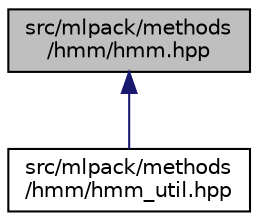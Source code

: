 digraph "src/mlpack/methods/hmm/hmm.hpp"
{
  edge [fontname="Helvetica",fontsize="10",labelfontname="Helvetica",labelfontsize="10"];
  node [fontname="Helvetica",fontsize="10",shape=record];
  Node1 [label="src/mlpack/methods\l/hmm/hmm.hpp",height=0.2,width=0.4,color="black", fillcolor="grey75", style="filled" fontcolor="black"];
  Node1 -> Node2 [dir="back",color="midnightblue",fontsize="10",style="solid",fontname="Helvetica"];
  Node2 [label="src/mlpack/methods\l/hmm/hmm_util.hpp",height=0.2,width=0.4,color="black", fillcolor="white", style="filled",URL="$hmm__util_8hpp.html"];
}
